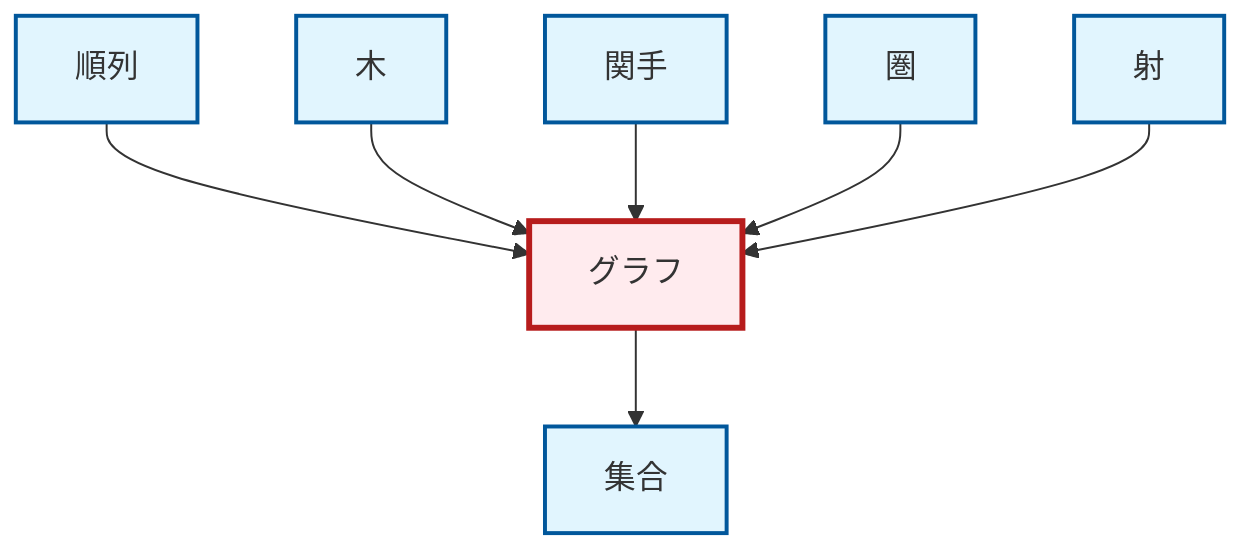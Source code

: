 graph TD
    classDef definition fill:#e1f5fe,stroke:#01579b,stroke-width:2px
    classDef theorem fill:#f3e5f5,stroke:#4a148c,stroke-width:2px
    classDef axiom fill:#fff3e0,stroke:#e65100,stroke-width:2px
    classDef example fill:#e8f5e9,stroke:#1b5e20,stroke-width:2px
    classDef current fill:#ffebee,stroke:#b71c1c,stroke-width:3px
    def-functor["関手"]:::definition
    def-morphism["射"]:::definition
    def-graph["グラフ"]:::definition
    def-set["集合"]:::definition
    def-category["圏"]:::definition
    def-permutation["順列"]:::definition
    def-tree["木"]:::definition
    def-graph --> def-set
    def-permutation --> def-graph
    def-tree --> def-graph
    def-functor --> def-graph
    def-category --> def-graph
    def-morphism --> def-graph
    class def-graph current